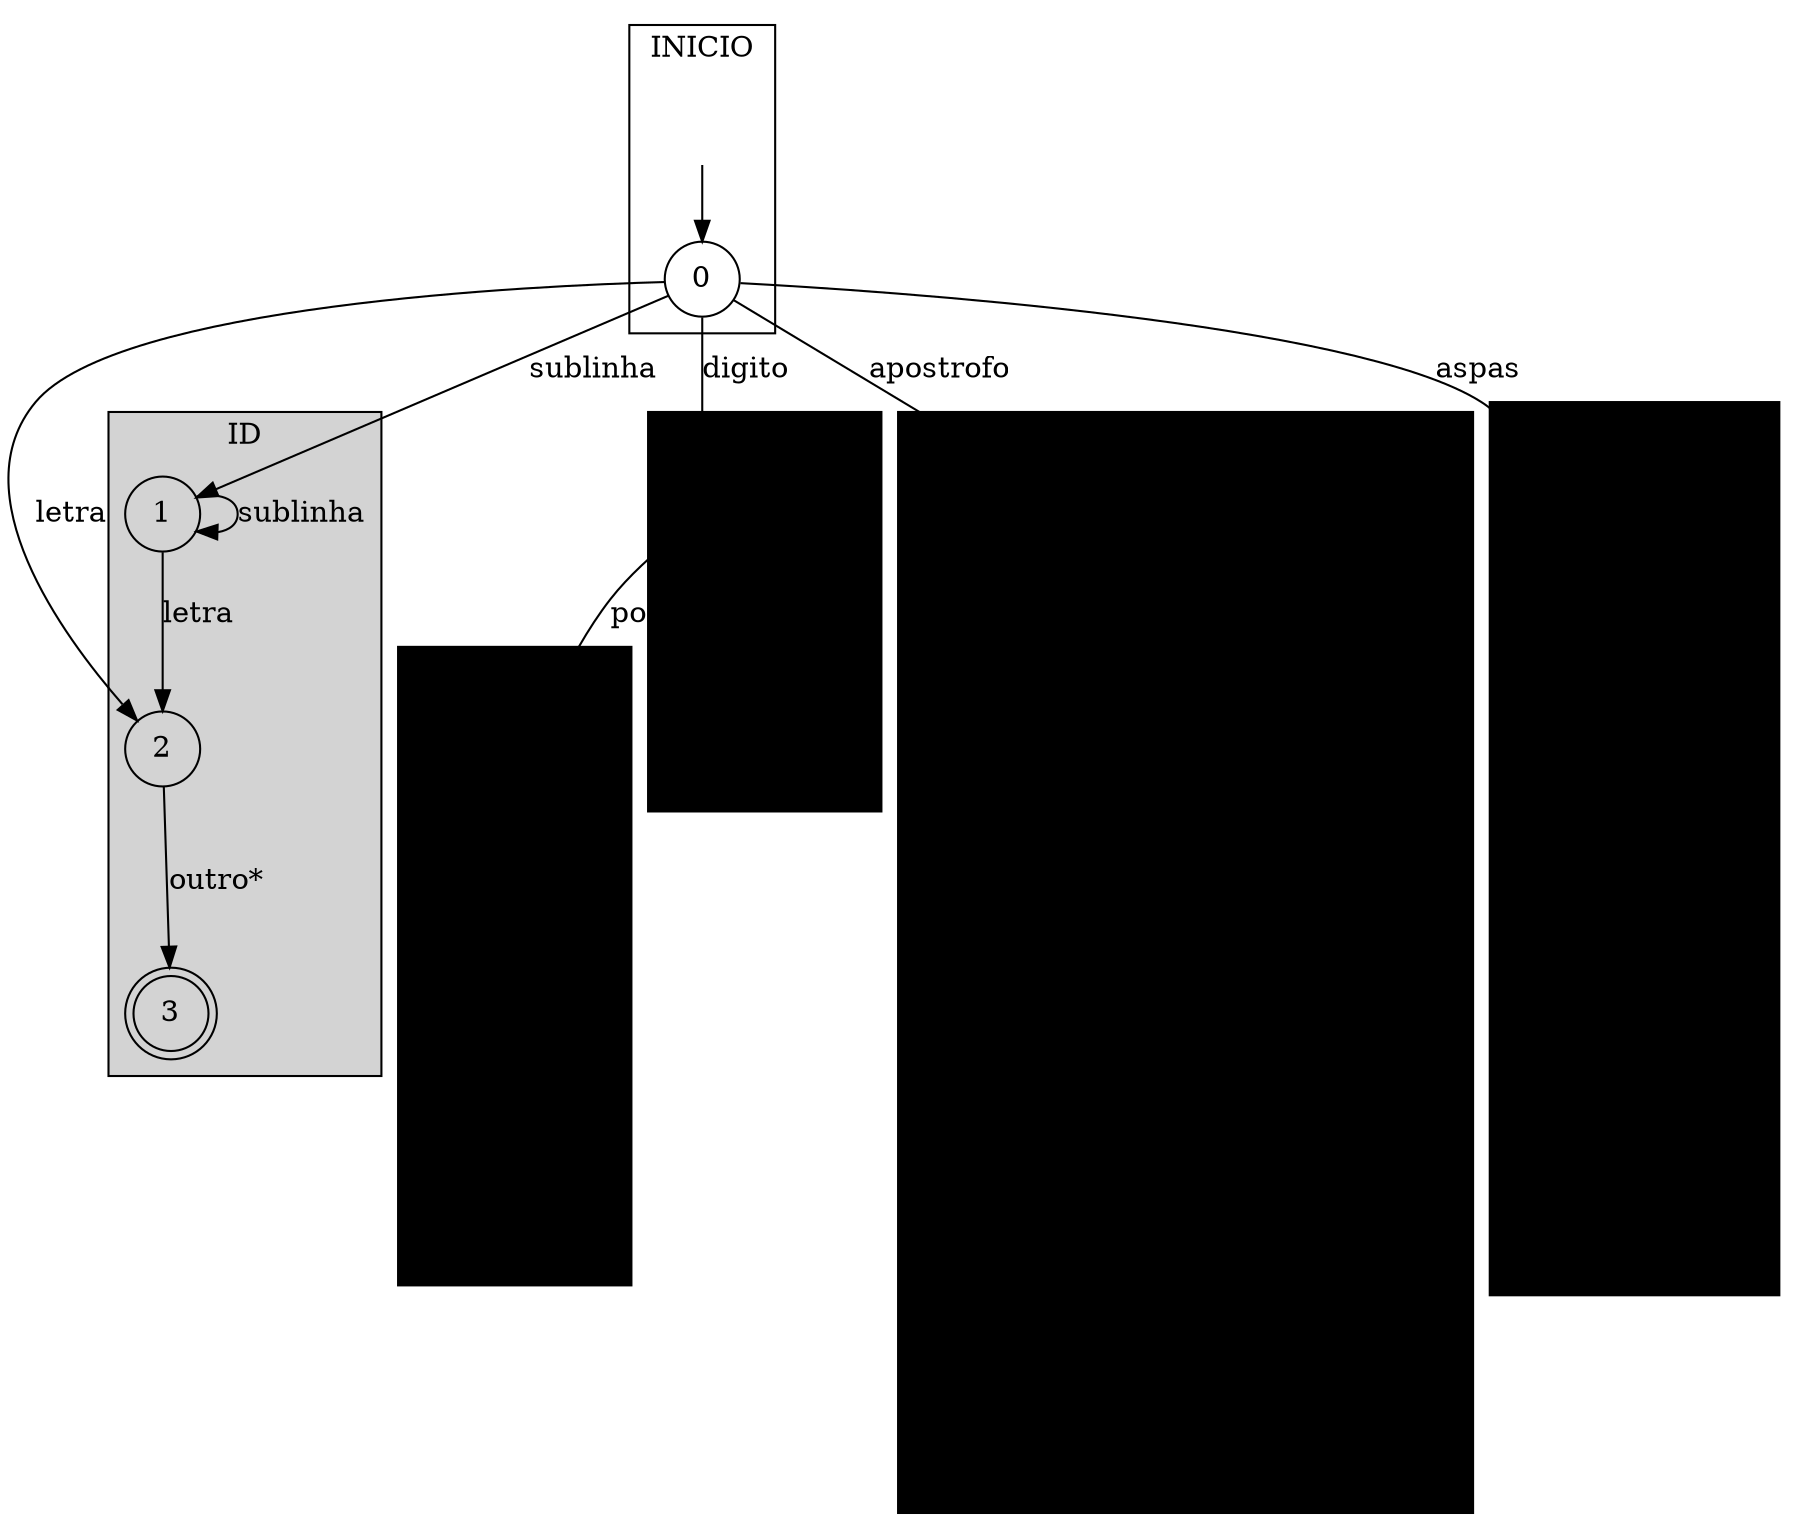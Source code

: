 digraph {
	subgraph cluster_start {
		label=INICIO;

		Inicio [label="", shape=none];
		0 [shape=circle];
		Inicio -> 0;
	}

	subgraph cluster_id {
		label=ID;
		style=filled;

		1 [shape=circle];
		2 [shape=circle];
		3 [shape=doublecircle];

		0 -> 1 [label=sublinha];
		1 -> 1 [label=sublinha];
		0 -> 2 [label=letra];
		1 -> 2 [label=letra];
		2 -> 3 [label="outro*"];
	}

	subgraph cluster_intcon {
		label=INTCON;
		style=filled;
		color="#faf";

		4 [shape=circle];
		5 [shape=doublecircle];

		0 -> 4 [label=digito];
		4 -> 4 [label=digito];
		4 -> 5 [label="outro*"];
	}

	subgraph cluster_realcon {
		label=REALCON;
		style=filled;
		color="#88d";

		6 [shape=circle];
		7 [shape=circle];
		8 [shape=doublecircle];

		4 -> 6 [label=ponto];
		6 -> 7 [label=digito];
		7 -> 7 [label=digito];
		7 -> 8 [label="outro*"];
	}

	subgraph cluster_charcon {
		label=CHARCON;
		style=filled;
		color="#8d8";

		9 [shape=circle];
		10 [shape=circle];
		11 [shape=circle];
		12 [shape=doublecircle];
		13 [shape=circle];
		14 [shape=circle];
		15 [shape=circle];

		0 -> 9 [label=apostrofo];
		9 -> 10 [label=ch];
		9 -> 11 [label=contrabarra];
		10 -> 15 [label=apostrofo];
		15 -> 12 [label="outro*"];
		11 -> 14 [label=n];
		11 -> 15 [label=0];
		14 -> 15 [label=apostrofo];
		13 -> 15 [label=apostrofo];
	}

	subgraph cluster_stringcon {
		label=STRINGCON;
		style=filled;
		color="#d88";

		17 [shape=circle];
		18 [shape=circle];
		19 [shape=doublecircle];
		20 [shape=circle];

		0 -> 17 [label=aspas];
		17 -> 18 [label=aspas];
		17 -> 20 [label=ch];
		18 -> 19 [label="outro*"];
		20 -> 18 [label=aspas];
	}
}
